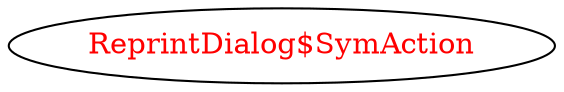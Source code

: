 digraph dependencyGraph {
 concentrate=true;
 ranksep="2.0";
 rankdir="LR"; 
 splines="ortho";
"ReprintDialog$SymAction" [fontcolor="red"];
}
